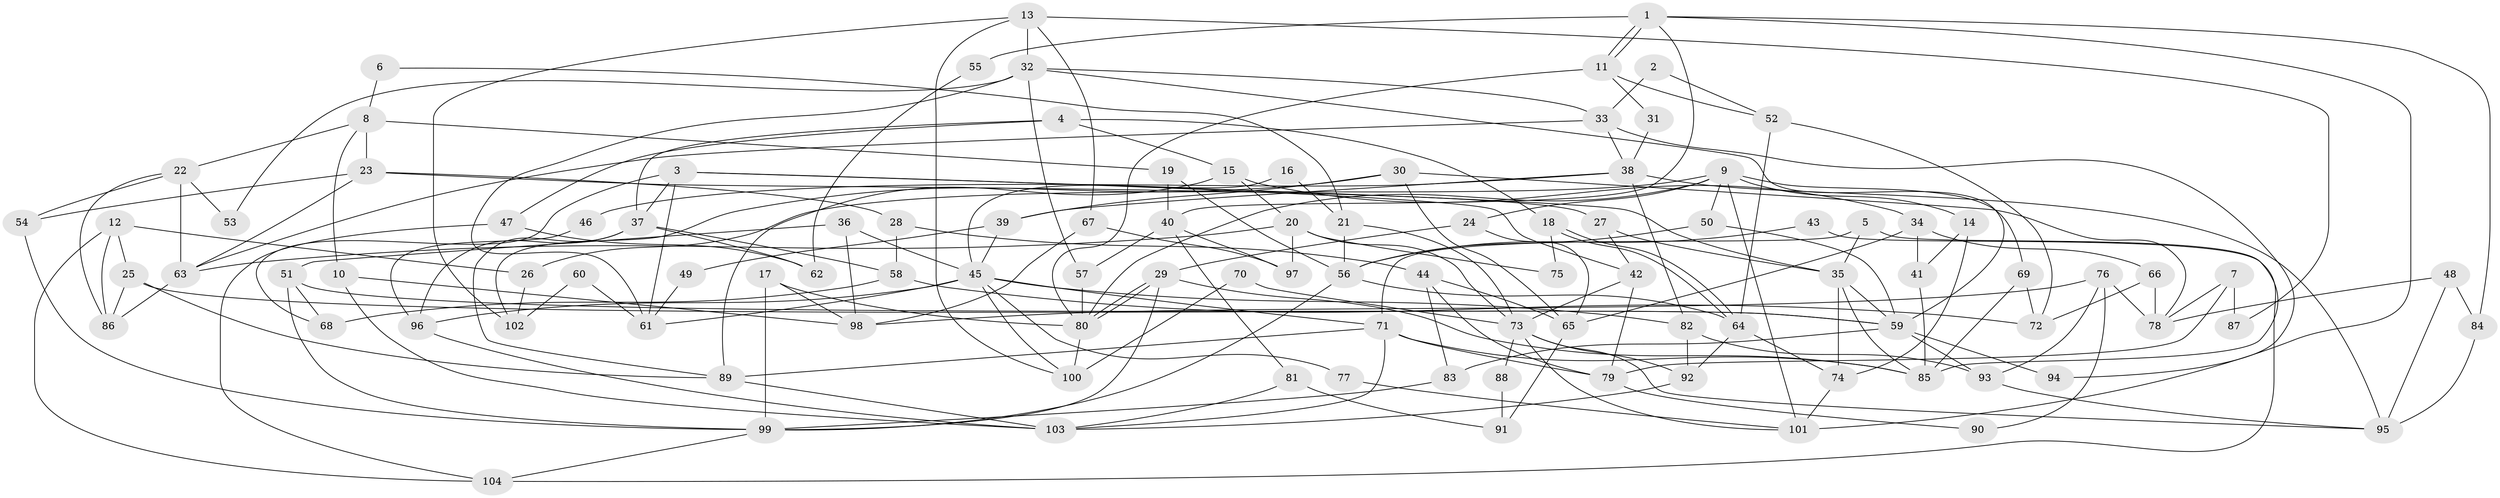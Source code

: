// Generated by graph-tools (version 1.1) at 2025/15/03/09/25 04:15:08]
// undirected, 104 vertices, 208 edges
graph export_dot {
graph [start="1"]
  node [color=gray90,style=filled];
  1;
  2;
  3;
  4;
  5;
  6;
  7;
  8;
  9;
  10;
  11;
  12;
  13;
  14;
  15;
  16;
  17;
  18;
  19;
  20;
  21;
  22;
  23;
  24;
  25;
  26;
  27;
  28;
  29;
  30;
  31;
  32;
  33;
  34;
  35;
  36;
  37;
  38;
  39;
  40;
  41;
  42;
  43;
  44;
  45;
  46;
  47;
  48;
  49;
  50;
  51;
  52;
  53;
  54;
  55;
  56;
  57;
  58;
  59;
  60;
  61;
  62;
  63;
  64;
  65;
  66;
  67;
  68;
  69;
  70;
  71;
  72;
  73;
  74;
  75;
  76;
  77;
  78;
  79;
  80;
  81;
  82;
  83;
  84;
  85;
  86;
  87;
  88;
  89;
  90;
  91;
  92;
  93;
  94;
  95;
  96;
  97;
  98;
  99;
  100;
  101;
  102;
  103;
  104;
  1 -- 101;
  1 -- 11;
  1 -- 11;
  1 -- 40;
  1 -- 55;
  1 -- 84;
  2 -- 33;
  2 -- 52;
  3 -- 37;
  3 -- 35;
  3 -- 42;
  3 -- 61;
  3 -- 68;
  4 -- 37;
  4 -- 15;
  4 -- 18;
  4 -- 47;
  5 -- 85;
  5 -- 71;
  5 -- 35;
  6 -- 21;
  6 -- 8;
  7 -- 79;
  7 -- 78;
  7 -- 87;
  8 -- 23;
  8 -- 19;
  8 -- 10;
  8 -- 22;
  9 -- 69;
  9 -- 80;
  9 -- 14;
  9 -- 24;
  9 -- 26;
  9 -- 50;
  9 -- 101;
  10 -- 103;
  10 -- 98;
  11 -- 80;
  11 -- 31;
  11 -- 52;
  12 -- 26;
  12 -- 86;
  12 -- 25;
  12 -- 104;
  13 -- 100;
  13 -- 32;
  13 -- 67;
  13 -- 87;
  13 -- 102;
  14 -- 74;
  14 -- 41;
  15 -- 20;
  15 -- 89;
  15 -- 34;
  16 -- 45;
  16 -- 21;
  17 -- 80;
  17 -- 99;
  17 -- 98;
  18 -- 64;
  18 -- 64;
  18 -- 75;
  19 -- 56;
  19 -- 40;
  20 -- 73;
  20 -- 63;
  20 -- 75;
  20 -- 97;
  21 -- 73;
  21 -- 56;
  22 -- 86;
  22 -- 53;
  22 -- 54;
  22 -- 63;
  23 -- 63;
  23 -- 27;
  23 -- 28;
  23 -- 54;
  24 -- 29;
  24 -- 65;
  25 -- 89;
  25 -- 59;
  25 -- 86;
  26 -- 102;
  27 -- 42;
  27 -- 35;
  28 -- 44;
  28 -- 58;
  29 -- 99;
  29 -- 80;
  29 -- 80;
  29 -- 85;
  30 -- 78;
  30 -- 65;
  30 -- 39;
  30 -- 102;
  31 -- 38;
  32 -- 59;
  32 -- 61;
  32 -- 33;
  32 -- 53;
  32 -- 57;
  33 -- 38;
  33 -- 63;
  33 -- 94;
  34 -- 41;
  34 -- 65;
  34 -- 66;
  35 -- 59;
  35 -- 74;
  35 -- 85;
  36 -- 98;
  36 -- 45;
  36 -- 51;
  37 -- 89;
  37 -- 58;
  37 -- 62;
  37 -- 96;
  38 -- 82;
  38 -- 95;
  38 -- 39;
  38 -- 46;
  39 -- 45;
  39 -- 49;
  40 -- 97;
  40 -- 57;
  40 -- 81;
  41 -- 85;
  42 -- 73;
  42 -- 79;
  43 -- 104;
  43 -- 56;
  44 -- 65;
  44 -- 79;
  44 -- 83;
  45 -- 82;
  45 -- 61;
  45 -- 71;
  45 -- 77;
  45 -- 96;
  45 -- 100;
  46 -- 96;
  47 -- 104;
  47 -- 62;
  48 -- 78;
  48 -- 84;
  48 -- 95;
  49 -- 61;
  50 -- 59;
  50 -- 56;
  51 -- 99;
  51 -- 59;
  51 -- 68;
  52 -- 64;
  52 -- 72;
  54 -- 99;
  55 -- 62;
  56 -- 99;
  56 -- 64;
  57 -- 80;
  58 -- 68;
  58 -- 72;
  59 -- 83;
  59 -- 93;
  59 -- 94;
  60 -- 102;
  60 -- 61;
  63 -- 86;
  64 -- 74;
  64 -- 92;
  65 -- 91;
  66 -- 72;
  66 -- 78;
  67 -- 98;
  67 -- 97;
  69 -- 72;
  69 -- 85;
  70 -- 100;
  70 -- 73;
  71 -- 85;
  71 -- 79;
  71 -- 89;
  71 -- 103;
  73 -- 92;
  73 -- 101;
  73 -- 88;
  73 -- 95;
  74 -- 101;
  76 -- 98;
  76 -- 93;
  76 -- 78;
  76 -- 90;
  77 -- 101;
  79 -- 90;
  80 -- 100;
  81 -- 103;
  81 -- 91;
  82 -- 93;
  82 -- 92;
  83 -- 99;
  84 -- 95;
  88 -- 91;
  89 -- 103;
  92 -- 103;
  93 -- 95;
  96 -- 103;
  99 -- 104;
}
